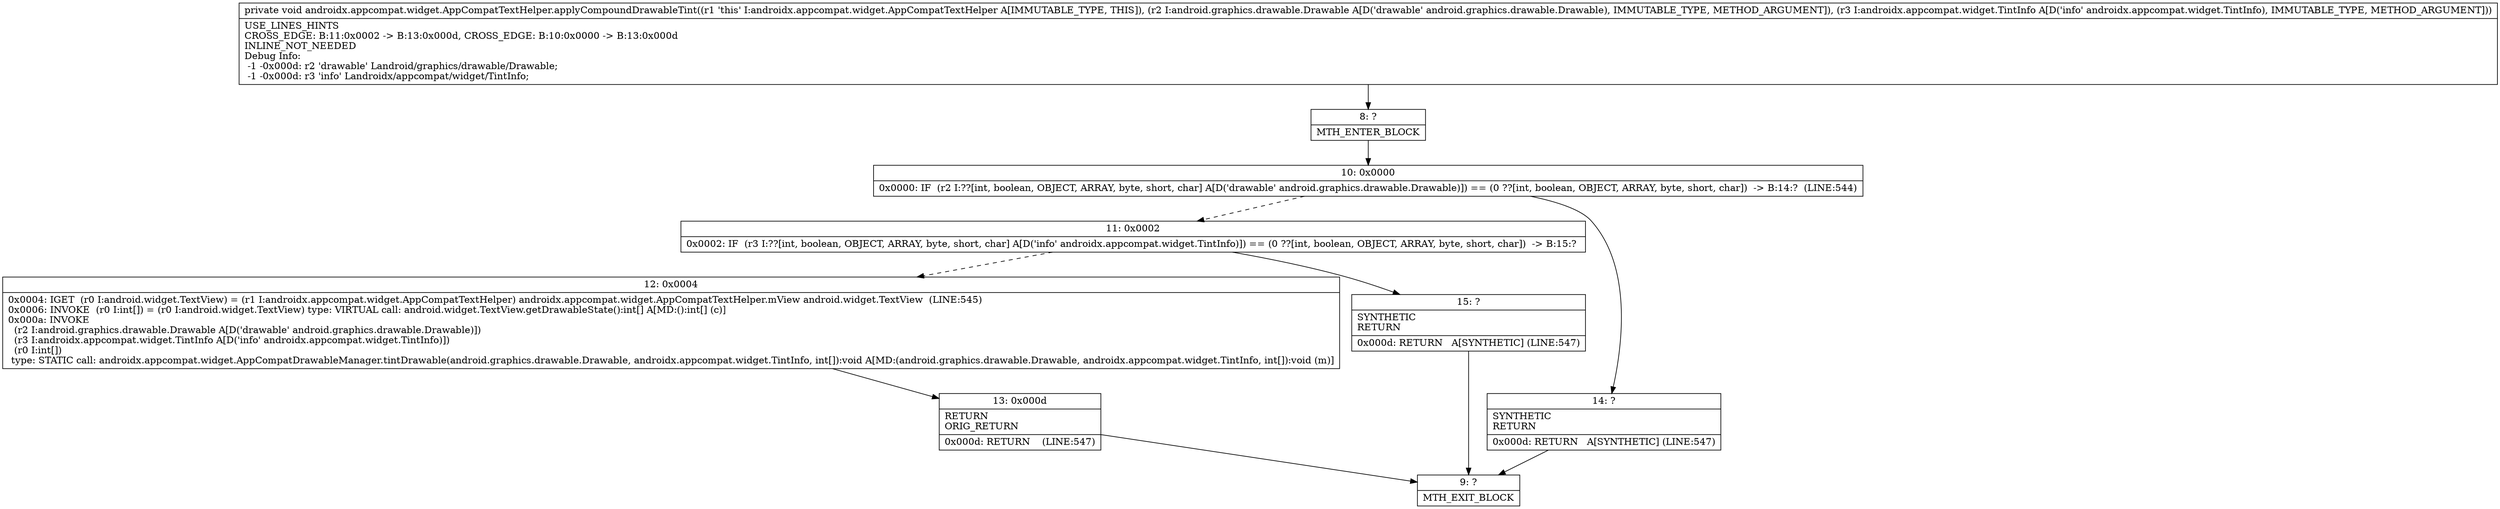 digraph "CFG forandroidx.appcompat.widget.AppCompatTextHelper.applyCompoundDrawableTint(Landroid\/graphics\/drawable\/Drawable;Landroidx\/appcompat\/widget\/TintInfo;)V" {
Node_8 [shape=record,label="{8\:\ ?|MTH_ENTER_BLOCK\l}"];
Node_10 [shape=record,label="{10\:\ 0x0000|0x0000: IF  (r2 I:??[int, boolean, OBJECT, ARRAY, byte, short, char] A[D('drawable' android.graphics.drawable.Drawable)]) == (0 ??[int, boolean, OBJECT, ARRAY, byte, short, char])  \-\> B:14:?  (LINE:544)\l}"];
Node_11 [shape=record,label="{11\:\ 0x0002|0x0002: IF  (r3 I:??[int, boolean, OBJECT, ARRAY, byte, short, char] A[D('info' androidx.appcompat.widget.TintInfo)]) == (0 ??[int, boolean, OBJECT, ARRAY, byte, short, char])  \-\> B:15:? \l}"];
Node_12 [shape=record,label="{12\:\ 0x0004|0x0004: IGET  (r0 I:android.widget.TextView) = (r1 I:androidx.appcompat.widget.AppCompatTextHelper) androidx.appcompat.widget.AppCompatTextHelper.mView android.widget.TextView  (LINE:545)\l0x0006: INVOKE  (r0 I:int[]) = (r0 I:android.widget.TextView) type: VIRTUAL call: android.widget.TextView.getDrawableState():int[] A[MD:():int[] (c)]\l0x000a: INVOKE  \l  (r2 I:android.graphics.drawable.Drawable A[D('drawable' android.graphics.drawable.Drawable)])\l  (r3 I:androidx.appcompat.widget.TintInfo A[D('info' androidx.appcompat.widget.TintInfo)])\l  (r0 I:int[])\l type: STATIC call: androidx.appcompat.widget.AppCompatDrawableManager.tintDrawable(android.graphics.drawable.Drawable, androidx.appcompat.widget.TintInfo, int[]):void A[MD:(android.graphics.drawable.Drawable, androidx.appcompat.widget.TintInfo, int[]):void (m)]\l}"];
Node_13 [shape=record,label="{13\:\ 0x000d|RETURN\lORIG_RETURN\l|0x000d: RETURN    (LINE:547)\l}"];
Node_9 [shape=record,label="{9\:\ ?|MTH_EXIT_BLOCK\l}"];
Node_15 [shape=record,label="{15\:\ ?|SYNTHETIC\lRETURN\l|0x000d: RETURN   A[SYNTHETIC] (LINE:547)\l}"];
Node_14 [shape=record,label="{14\:\ ?|SYNTHETIC\lRETURN\l|0x000d: RETURN   A[SYNTHETIC] (LINE:547)\l}"];
MethodNode[shape=record,label="{private void androidx.appcompat.widget.AppCompatTextHelper.applyCompoundDrawableTint((r1 'this' I:androidx.appcompat.widget.AppCompatTextHelper A[IMMUTABLE_TYPE, THIS]), (r2 I:android.graphics.drawable.Drawable A[D('drawable' android.graphics.drawable.Drawable), IMMUTABLE_TYPE, METHOD_ARGUMENT]), (r3 I:androidx.appcompat.widget.TintInfo A[D('info' androidx.appcompat.widget.TintInfo), IMMUTABLE_TYPE, METHOD_ARGUMENT]))  | USE_LINES_HINTS\lCROSS_EDGE: B:11:0x0002 \-\> B:13:0x000d, CROSS_EDGE: B:10:0x0000 \-\> B:13:0x000d\lINLINE_NOT_NEEDED\lDebug Info:\l  \-1 \-0x000d: r2 'drawable' Landroid\/graphics\/drawable\/Drawable;\l  \-1 \-0x000d: r3 'info' Landroidx\/appcompat\/widget\/TintInfo;\l}"];
MethodNode -> Node_8;Node_8 -> Node_10;
Node_10 -> Node_11[style=dashed];
Node_10 -> Node_14;
Node_11 -> Node_12[style=dashed];
Node_11 -> Node_15;
Node_12 -> Node_13;
Node_13 -> Node_9;
Node_15 -> Node_9;
Node_14 -> Node_9;
}

